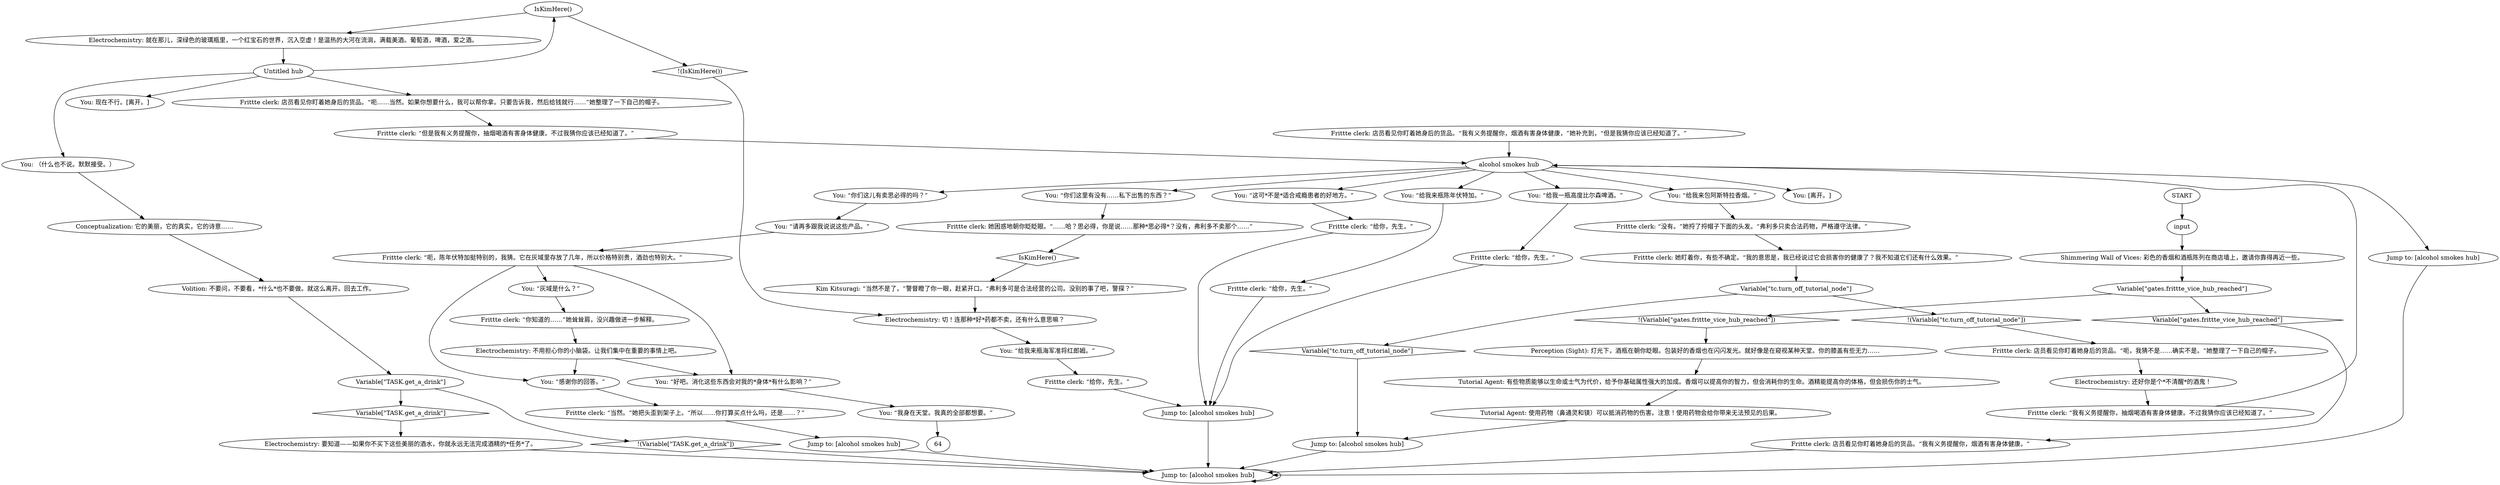 # FRITTE / SHIMMERING WALL OF VICES
# Alcohol + cigarettes behind the counter.
# ==================================================
digraph G {
	  0 [label="START"];
	  1 [label="input"];
	  2 [label="Electrochemistry: 不用担心你的小脑袋。让我们集中在重要的事情上吧。"];
	  3 [label="Frittte clerk: “当然。”她把头歪到架子上。“所以……你打算买点什么吗，还是……？”"];
	  4 [label="Frittte clerk: “但是我有义务提醒你，抽烟喝酒有害身体健康。不过我猜你应该已经知道了。”"];
	  5 [label="Kim Kitsuragi: “当然不是了，”警督瞪了你一眼，赶紧开口。“弗利多可是合法经营的公司。没别的事了吧，警探？”"];
	  6 [label="Frittte clerk: 店员看见你盯着她身后的货品。“我有义务提醒你，烟酒有害身体健康。”"];
	  7 [label="Jump to: [alcohol smokes hub]"];
	  8 [label="You: 现在不行。[离开。]"];
	  9 [label="You: “灰域是什么？”"];
	  10 [label="Conceptualization: 它的美丽，它的真实，它的诗意……"];
	  11 [label="Jump to: [alcohol smokes hub]"];
	  12 [label="Shimmering Wall of Vices: 彩色的香烟和酒瓶陈列在商店墙上，邀请你靠得再近一些。"];
	  13 [label="Frittte clerk: “呃，陈年伏特加挺特别的，我猜。它在灰域里存放了几年，所以价格特别贵，酒劲也特别大。”"];
	  14 [label="You: （什么也不说。默默接受。）"];
	  15 [label="Untitled hub"];
	  16 [label="Frittte clerk: “给你，先生。”"];
	  17 [label="Electrochemistry: 要知道——如果你不买下这些美丽的酒水，你就永远无法完成酒精的*任务*了。"];
	  18 [label="Tutorial Agent: 使用药物（鼻通灵和镁）可以抵消药物的伤害。注意！使用药物会给你带来无法预见的后果。"];
	  19 [label="Frittte clerk: “我有义务提醒你，抽烟喝酒有害身体健康。不过我猜你应该已经知道了。”"];
	  20 [label="Electrochemistry: 切！连那种*好*药都不卖，还有什么意思嘛？"];
	  21 [label="You: “给我一瓶高度比尔森啤酒。”"];
	  22 [label="You: “给我来包阿斯特拉香烟。”"];
	  23 [label="Variable[\"gates.frittte_vice_hub_reached\"]"];
	  24 [label="Variable[\"gates.frittte_vice_hub_reached\"]", shape=diamond];
	  25 [label="!(Variable[\"gates.frittte_vice_hub_reached\"])", shape=diamond];
	  26 [label="You: [离开。]"];
	  27 [label="Jump to: [alcohol smokes hub]"];
	  28 [label="Electrochemistry: 还好你是个*不清醒*的酒鬼！"];
	  29 [label="Frittte clerk: “你知道的……”她耸耸肩，没兴趣做进一步解释。"];
	  30 [label="You: “给我来瓶陈年伏特加。”"];
	  31 [label="Frittte clerk: “给你，先生。”"];
	  32 [label="Variable[\"tc.turn_off_tutorial_node\"]"];
	  33 [label="Variable[\"tc.turn_off_tutorial_node\"]", shape=diamond];
	  34 [label="!(Variable[\"tc.turn_off_tutorial_node\"])", shape=diamond];
	  35 [label="Frittte clerk: “给你，先生。”"];
	  36 [label="You: “感谢你的回答。”"];
	  37 [label="You: “你们这儿有卖思必得的吗？”"];
	  38 [label="You: “好吧。消化这些东西会对我的*身体*有什么影响？”"];
	  39 [label="Perception (Sight): 灯光下，酒瓶在朝你眨眼。包装好的香烟也在闪闪发光。就好像是在窥视某种天堂。你的膝盖有些无力……"];
	  40 [label="Variable[\"TASK.get_a_drink\"]"];
	  41 [label="Variable[\"TASK.get_a_drink\"]", shape=diamond];
	  42 [label="!(Variable[\"TASK.get_a_drink\"])", shape=diamond];
	  43 [label="Frittte clerk: 店员看见你盯着她身后的货品。“我有义务提醒你，烟酒有害身体健康，”她补充到，“但是我猜你应该已经知道了。”"];
	  44 [label="Volition: 不要问，不要看，*什么*也不要做。就这么离开。回去工作。"];
	  45 [label="alcohol smokes hub"];
	  46 [label="Jump to: [alcohol smokes hub]"];
	  47 [label="You: “给我来瓶海军准将红郎姆。”"];
	  48 [label="Jump to: [alcohol smokes hub]"];
	  49 [label="Frittte clerk: 她盯着你，有些不确定。“我的意思是，我已经说过它会损害你的健康了？我不知道它们还有什么效果。”"];
	  50 [label="You: “我身在天堂。我真的全部都想要。”"];
	  51 [label="IsKimHere()"];
	  52 [label="IsKimHere()", shape=diamond];
	  53 [label="!(IsKimHere())", shape=diamond];
	  54 [label="Electrochemistry: 就在那儿，深绿色的玻璃瓶里，一个红宝石的世界，沉入空虚！是温热的大河在流淌，满载美酒。葡萄酒，啤酒，爱之酒。"];
	  55 [label="Tutorial Agent: 有些物质能够以生命或士气为代价，给予你基础属性强大的加成。香烟可以提高你的智力，但会消耗你的生命。酒精能提高你的体格，但会损伤你的士气。"];
	  56 [label="Frittte clerk: 店员看见你盯着她身后的货品。“呃，我猜不是……确实不是。”她整理了一下自己的帽子。"];
	  57 [label="Frittte clerk: “给你，先生。”"];
	  58 [label="Frittte clerk: “没有。”她捋了捋帽子下面的头发。“弗利多只卖合法药物，严格遵守法律。”"];
	  59 [label="Frittte clerk: 她困惑地朝你眨眨眼。“……哈？思必得，你是说……那种*思必得*？没有，弗利多不卖那个……”"];
	  60 [label="You: “请再多跟我说说这些产品。”"];
	  61 [label="You: “你们这里有没有……私下出售的东西？”"];
	  62 [label="You: “这可*不是*适合戒瘾患者的好地方。”"];
	  63 [label="Frittte clerk: 店员看见你盯着她身后的货品。“呃……当然。如果你想要什么，我可以帮你拿。只要告诉我，然后给钱就行……”她整理了一下自己的帽子。"];
	  0 -> 1
	  1 -> 12
	  2 -> 36
	  2 -> 38
	  3 -> 7
	  4 -> 45
	  5 -> 20
	  6 -> 46
	  7 -> 46
	  9 -> 29
	  10 -> 44
	  11 -> 46
	  12 -> 23
	  13 -> 9
	  13 -> 36
	  13 -> 38
	  14 -> 10
	  15 -> 8
	  15 -> 51
	  15 -> 14
	  15 -> 63
	  16 -> 27
	  17 -> 46
	  18 -> 11
	  19 -> 45
	  20 -> 47
	  21 -> 31
	  22 -> 58
	  23 -> 24
	  23 -> 25
	  24 -> 6
	  25 -> 39
	  27 -> 46
	  28 -> 19
	  29 -> 2
	  30 -> 16
	  31 -> 27
	  32 -> 33
	  32 -> 34
	  33 -> 11
	  34 -> 56
	  35 -> 27
	  36 -> 3
	  37 -> 60
	  38 -> 50
	  39 -> 55
	  40 -> 41
	  40 -> 42
	  41 -> 17
	  42 -> 46
	  43 -> 45
	  44 -> 40
	  45 -> 37
	  45 -> 48
	  45 -> 21
	  45 -> 22
	  45 -> 30
	  45 -> 26
	  45 -> 61
	  45 -> 62
	  46 -> 46
	  47 -> 35
	  48 -> 46
	  49 -> 32
	  50 -> 64
	  51 -> 53
	  51 -> 54
	  52 -> 5
	  53 -> 20
	  54 -> 15
	  55 -> 18
	  56 -> 28
	  57 -> 27
	  58 -> 49
	  59 -> 52
	  60 -> 13
	  61 -> 59
	  62 -> 57
	  63 -> 4
}

